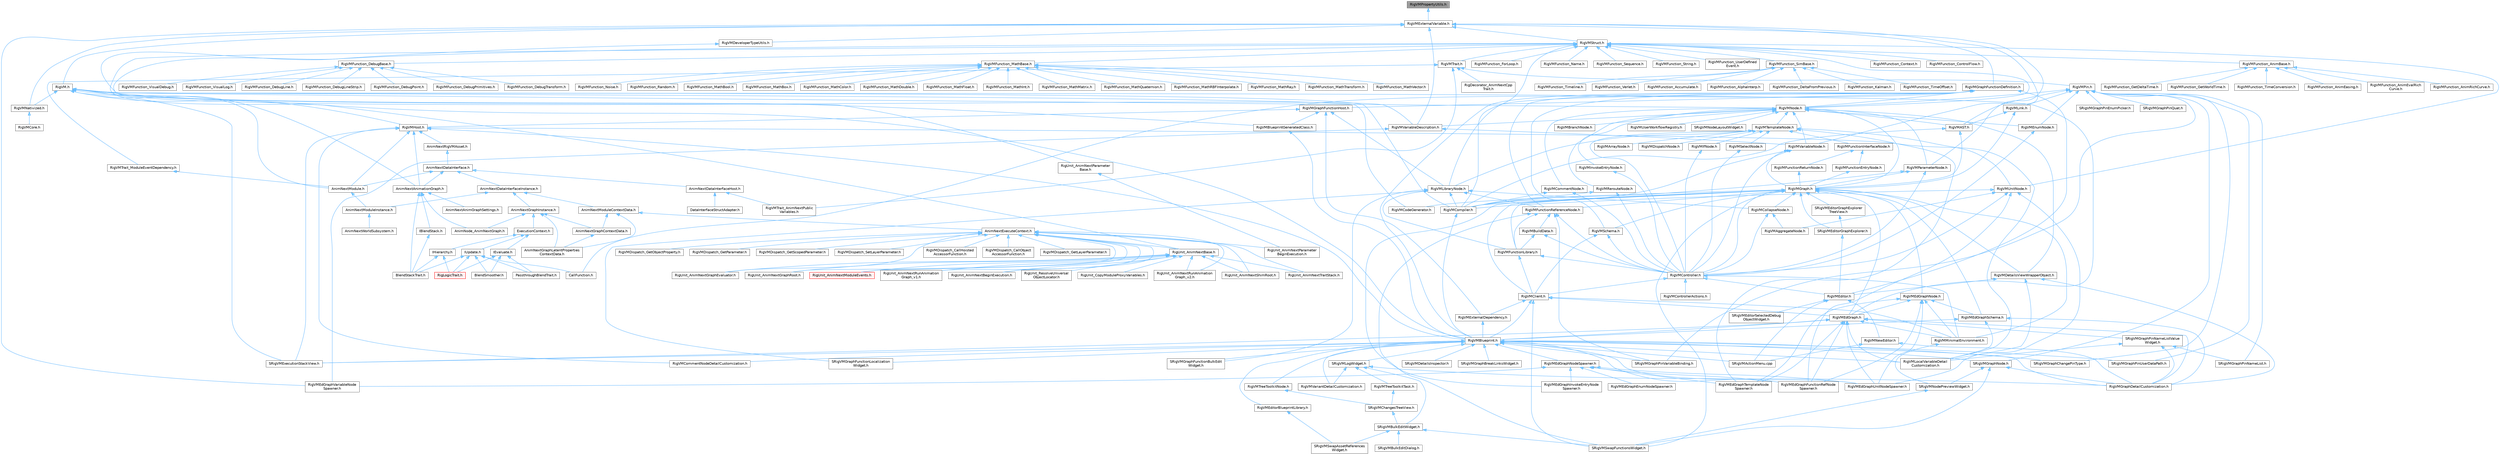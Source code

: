 digraph "RigVMPropertyUtils.h"
{
 // INTERACTIVE_SVG=YES
 // LATEX_PDF_SIZE
  bgcolor="transparent";
  edge [fontname=Helvetica,fontsize=10,labelfontname=Helvetica,labelfontsize=10];
  node [fontname=Helvetica,fontsize=10,shape=box,height=0.2,width=0.4];
  Node1 [id="Node000001",label="RigVMPropertyUtils.h",height=0.2,width=0.4,color="gray40", fillcolor="grey60", style="filled", fontcolor="black",tooltip=" "];
  Node1 -> Node2 [id="edge1_Node000001_Node000002",dir="back",color="steelblue1",style="solid",tooltip=" "];
  Node2 [id="Node000002",label="RigVMExternalVariable.h",height=0.2,width=0.4,color="grey40", fillcolor="white", style="filled",URL="$d4/d6f/RigVMExternalVariable_8h.html",tooltip=" "];
  Node2 -> Node3 [id="edge2_Node000002_Node000003",dir="back",color="steelblue1",style="solid",tooltip=" "];
  Node3 [id="Node000003",label="RigVM.h",height=0.2,width=0.4,color="grey40", fillcolor="white", style="filled",URL="$d0/d5e/RigVM_8h.html",tooltip=" "];
  Node3 -> Node4 [id="edge3_Node000003_Node000004",dir="back",color="steelblue1",style="solid",tooltip=" "];
  Node4 [id="Node000004",label="AnimNextAnimationGraph.h",height=0.2,width=0.4,color="grey40", fillcolor="white", style="filled",URL="$d4/dc3/AnimNextAnimationGraph_8h.html",tooltip=" "];
  Node4 -> Node5 [id="edge4_Node000004_Node000005",dir="back",color="steelblue1",style="solid",tooltip=" "];
  Node5 [id="Node000005",label="AnimNextAnimGraphSettings.h",height=0.2,width=0.4,color="grey40", fillcolor="white", style="filled",URL="$d9/da8/AnimNextAnimGraphSettings_8h.html",tooltip=" "];
  Node4 -> Node6 [id="edge5_Node000004_Node000006",dir="back",color="steelblue1",style="solid",tooltip=" "];
  Node6 [id="Node000006",label="AnimNode_AnimNextGraph.h",height=0.2,width=0.4,color="grey40", fillcolor="white", style="filled",URL="$d5/d20/AnimNode__AnimNextGraph_8h.html",tooltip=" "];
  Node4 -> Node7 [id="edge6_Node000004_Node000007",dir="back",color="steelblue1",style="solid",tooltip=" "];
  Node7 [id="Node000007",label="BlendStackTrait.h",height=0.2,width=0.4,color="grey40", fillcolor="white", style="filled",URL="$dd/dc9/BlendStackTrait_8h.html",tooltip=" "];
  Node4 -> Node8 [id="edge7_Node000004_Node000008",dir="back",color="steelblue1",style="solid",tooltip=" "];
  Node8 [id="Node000008",label="IBlendStack.h",height=0.2,width=0.4,color="grey40", fillcolor="white", style="filled",URL="$df/d73/IBlendStack_8h.html",tooltip=" "];
  Node8 -> Node7 [id="edge8_Node000008_Node000007",dir="back",color="steelblue1",style="solid",tooltip=" "];
  Node3 -> Node9 [id="edge9_Node000003_Node000009",dir="back",color="steelblue1",style="solid",tooltip=" "];
  Node9 [id="Node000009",label="AnimNextModule.h",height=0.2,width=0.4,color="grey40", fillcolor="white", style="filled",URL="$d1/dac/AnimNextModule_8h.html",tooltip=" "];
  Node9 -> Node10 [id="edge10_Node000009_Node000010",dir="back",color="steelblue1",style="solid",tooltip=" "];
  Node10 [id="Node000010",label="AnimNextModuleInstance.h",height=0.2,width=0.4,color="grey40", fillcolor="white", style="filled",URL="$d7/dbe/AnimNextModuleInstance_8h.html",tooltip=" "];
  Node10 -> Node11 [id="edge11_Node000010_Node000011",dir="back",color="steelblue1",style="solid",tooltip=" "];
  Node11 [id="Node000011",label="AnimNextWorldSubsystem.h",height=0.2,width=0.4,color="grey40", fillcolor="white", style="filled",URL="$df/d2f/AnimNextWorldSubsystem_8h.html",tooltip=" "];
  Node3 -> Node12 [id="edge12_Node000003_Node000012",dir="back",color="steelblue1",style="solid",tooltip=" "];
  Node12 [id="Node000012",label="RigVMBlueprint.h",height=0.2,width=0.4,color="grey40", fillcolor="white", style="filled",URL="$df/d44/RigVMBlueprint_8h.html",tooltip=" "];
  Node12 -> Node13 [id="edge13_Node000012_Node000013",dir="back",color="steelblue1",style="solid",tooltip=" "];
  Node13 [id="Node000013",label="RigVMCommentNodeDetailCustomization.h",height=0.2,width=0.4,color="grey40", fillcolor="white", style="filled",URL="$de/ddb/RigVMCommentNodeDetailCustomization_8h.html",tooltip=" "];
  Node12 -> Node14 [id="edge14_Node000012_Node000014",dir="back",color="steelblue1",style="solid",tooltip=" "];
  Node14 [id="Node000014",label="RigVMEdGraphFunctionRefNode\lSpawner.h",height=0.2,width=0.4,color="grey40", fillcolor="white", style="filled",URL="$d3/d16/RigVMEdGraphFunctionRefNodeSpawner_8h.html",tooltip=" "];
  Node12 -> Node15 [id="edge15_Node000012_Node000015",dir="back",color="steelblue1",style="solid",tooltip=" "];
  Node15 [id="Node000015",label="RigVMEdGraphNodeSpawner.h",height=0.2,width=0.4,color="grey40", fillcolor="white", style="filled",URL="$d4/d8b/RigVMEdGraphNodeSpawner_8h.html",tooltip=" "];
  Node15 -> Node16 [id="edge16_Node000015_Node000016",dir="back",color="steelblue1",style="solid",tooltip=" "];
  Node16 [id="Node000016",label="RigVMEdGraphEnumNodeSpawner.h",height=0.2,width=0.4,color="grey40", fillcolor="white", style="filled",URL="$d3/dfd/RigVMEdGraphEnumNodeSpawner_8h.html",tooltip=" "];
  Node15 -> Node14 [id="edge17_Node000015_Node000014",dir="back",color="steelblue1",style="solid",tooltip=" "];
  Node15 -> Node17 [id="edge18_Node000015_Node000017",dir="back",color="steelblue1",style="solid",tooltip=" "];
  Node17 [id="Node000017",label="RigVMEdGraphInvokeEntryNode\lSpawner.h",height=0.2,width=0.4,color="grey40", fillcolor="white", style="filled",URL="$d9/de6/RigVMEdGraphInvokeEntryNodeSpawner_8h.html",tooltip=" "];
  Node15 -> Node18 [id="edge19_Node000015_Node000018",dir="back",color="steelblue1",style="solid",tooltip=" "];
  Node18 [id="Node000018",label="RigVMEdGraphTemplateNode\lSpawner.h",height=0.2,width=0.4,color="grey40", fillcolor="white", style="filled",URL="$d9/d6c/RigVMEdGraphTemplateNodeSpawner_8h.html",tooltip=" "];
  Node15 -> Node19 [id="edge20_Node000015_Node000019",dir="back",color="steelblue1",style="solid",tooltip=" "];
  Node19 [id="Node000019",label="RigVMEdGraphUnitNodeSpawner.h",height=0.2,width=0.4,color="grey40", fillcolor="white", style="filled",URL="$d3/d6b/RigVMEdGraphUnitNodeSpawner_8h.html",tooltip=" "];
  Node15 -> Node20 [id="edge21_Node000015_Node000020",dir="back",color="steelblue1",style="solid",tooltip=" "];
  Node20 [id="Node000020",label="RigVMEdGraphVariableNode\lSpawner.h",height=0.2,width=0.4,color="grey40", fillcolor="white", style="filled",URL="$d0/d83/RigVMEdGraphVariableNodeSpawner_8h.html",tooltip=" "];
  Node12 -> Node19 [id="edge22_Node000012_Node000019",dir="back",color="steelblue1",style="solid",tooltip=" "];
  Node12 -> Node21 [id="edge23_Node000012_Node000021",dir="back",color="steelblue1",style="solid",tooltip=" "];
  Node21 [id="Node000021",label="RigVMEditorBlueprintLibrary.h",height=0.2,width=0.4,color="grey40", fillcolor="white", style="filled",URL="$d9/d31/RigVMEditorBlueprintLibrary_8h.html",tooltip=" "];
  Node21 -> Node22 [id="edge24_Node000021_Node000022",dir="back",color="steelblue1",style="solid",tooltip=" "];
  Node22 [id="Node000022",label="SRigVMSwapAssetReferences\lWidget.h",height=0.2,width=0.4,color="grey40", fillcolor="white", style="filled",URL="$db/d3f/SRigVMSwapAssetReferencesWidget_8h.html",tooltip=" "];
  Node12 -> Node23 [id="edge25_Node000012_Node000023",dir="back",color="steelblue1",style="solid",tooltip=" "];
  Node23 [id="Node000023",label="RigVMGraphDetailCustomization.h",height=0.2,width=0.4,color="grey40", fillcolor="white", style="filled",URL="$da/d8c/RigVMGraphDetailCustomization_8h.html",tooltip=" "];
  Node12 -> Node24 [id="edge26_Node000012_Node000024",dir="back",color="steelblue1",style="solid",tooltip=" "];
  Node24 [id="Node000024",label="RigVMLocalVariableDetail\lCustomization.h",height=0.2,width=0.4,color="grey40", fillcolor="white", style="filled",URL="$de/de8/RigVMLocalVariableDetailCustomization_8h.html",tooltip=" "];
  Node12 -> Node25 [id="edge27_Node000012_Node000025",dir="back",color="steelblue1",style="solid",tooltip=" "];
  Node25 [id="Node000025",label="RigVMTreeToolkitNode.h",height=0.2,width=0.4,color="grey40", fillcolor="white", style="filled",URL="$dc/d84/RigVMTreeToolkitNode_8h.html",tooltip=" "];
  Node25 -> Node26 [id="edge28_Node000025_Node000026",dir="back",color="steelblue1",style="solid",tooltip=" "];
  Node26 [id="Node000026",label="SRigVMChangesTreeView.h",height=0.2,width=0.4,color="grey40", fillcolor="white", style="filled",URL="$dd/d83/SRigVMChangesTreeView_8h.html",tooltip=" "];
  Node26 -> Node27 [id="edge29_Node000026_Node000027",dir="back",color="steelblue1",style="solid",tooltip=" "];
  Node27 [id="Node000027",label="SRigVMBulkEditWidget.h",height=0.2,width=0.4,color="grey40", fillcolor="white", style="filled",URL="$d7/dab/SRigVMBulkEditWidget_8h.html",tooltip=" "];
  Node27 -> Node28 [id="edge30_Node000027_Node000028",dir="back",color="steelblue1",style="solid",tooltip=" "];
  Node28 [id="Node000028",label="SRigVMBulkEditDialog.h",height=0.2,width=0.4,color="grey40", fillcolor="white", style="filled",URL="$dd/d89/SRigVMBulkEditDialog_8h.html",tooltip=" "];
  Node27 -> Node22 [id="edge31_Node000027_Node000022",dir="back",color="steelblue1",style="solid",tooltip=" "];
  Node27 -> Node29 [id="edge32_Node000027_Node000029",dir="back",color="steelblue1",style="solid",tooltip=" "];
  Node29 [id="Node000029",label="SRigVMSwapFunctionsWidget.h",height=0.2,width=0.4,color="grey40", fillcolor="white", style="filled",URL="$d0/da2/SRigVMSwapFunctionsWidget_8h.html",tooltip=" "];
  Node12 -> Node30 [id="edge33_Node000012_Node000030",dir="back",color="steelblue1",style="solid",tooltip=" "];
  Node30 [id="Node000030",label="RigVMVariantDetailCustomization.h",height=0.2,width=0.4,color="grey40", fillcolor="white", style="filled",URL="$d2/db8/RigVMVariantDetailCustomization_8h.html",tooltip=" "];
  Node12 -> Node31 [id="edge34_Node000012_Node000031",dir="back",color="steelblue1",style="solid",tooltip=" "];
  Node31 [id="Node000031",label="SRigVMActionMenu.cpp",height=0.2,width=0.4,color="grey40", fillcolor="white", style="filled",URL="$dc/d4c/SRigVMActionMenu_8cpp.html",tooltip=" "];
  Node12 -> Node32 [id="edge35_Node000012_Node000032",dir="back",color="steelblue1",style="solid",tooltip=" "];
  Node32 [id="Node000032",label="SRigVMDetailsInspector.h",height=0.2,width=0.4,color="grey40", fillcolor="white", style="filled",URL="$df/dfb/SRigVMDetailsInspector_8h.html",tooltip=" "];
  Node12 -> Node33 [id="edge36_Node000012_Node000033",dir="back",color="steelblue1",style="solid",tooltip=" "];
  Node33 [id="Node000033",label="SRigVMExecutionStackView.h",height=0.2,width=0.4,color="grey40", fillcolor="white", style="filled",URL="$d9/d2b/SRigVMExecutionStackView_8h.html",tooltip=" "];
  Node12 -> Node34 [id="edge37_Node000012_Node000034",dir="back",color="steelblue1",style="solid",tooltip=" "];
  Node34 [id="Node000034",label="SRigVMGraphBreakLinksWidget.h",height=0.2,width=0.4,color="grey40", fillcolor="white", style="filled",URL="$d8/d4a/SRigVMGraphBreakLinksWidget_8h.html",tooltip=" "];
  Node12 -> Node35 [id="edge38_Node000012_Node000035",dir="back",color="steelblue1",style="solid",tooltip=" "];
  Node35 [id="Node000035",label="SRigVMGraphChangePinType.h",height=0.2,width=0.4,color="grey40", fillcolor="white", style="filled",URL="$d4/da7/SRigVMGraphChangePinType_8h.html",tooltip=" "];
  Node12 -> Node36 [id="edge39_Node000012_Node000036",dir="back",color="steelblue1",style="solid",tooltip=" "];
  Node36 [id="Node000036",label="SRigVMGraphFunctionBulkEdit\lWidget.h",height=0.2,width=0.4,color="grey40", fillcolor="white", style="filled",URL="$db/dbf/SRigVMGraphFunctionBulkEditWidget_8h.html",tooltip=" "];
  Node12 -> Node37 [id="edge40_Node000012_Node000037",dir="back",color="steelblue1",style="solid",tooltip=" "];
  Node37 [id="Node000037",label="SRigVMGraphFunctionLocalization\lWidget.h",height=0.2,width=0.4,color="grey40", fillcolor="white", style="filled",URL="$dd/d59/SRigVMGraphFunctionLocalizationWidget_8h.html",tooltip=" "];
  Node12 -> Node38 [id="edge41_Node000012_Node000038",dir="back",color="steelblue1",style="solid",tooltip=" "];
  Node38 [id="Node000038",label="SRigVMGraphNode.h",height=0.2,width=0.4,color="grey40", fillcolor="white", style="filled",URL="$d0/d1e/SRigVMGraphNode_8h.html",tooltip=" "];
  Node38 -> Node23 [id="edge42_Node000038_Node000023",dir="back",color="steelblue1",style="solid",tooltip=" "];
  Node38 -> Node39 [id="edge43_Node000038_Node000039",dir="back",color="steelblue1",style="solid",tooltip=" "];
  Node39 [id="Node000039",label="SRigVMNodePreviewWidget.h",height=0.2,width=0.4,color="grey40", fillcolor="white", style="filled",URL="$d5/d72/SRigVMNodePreviewWidget_8h.html",tooltip=" "];
  Node39 -> Node29 [id="edge44_Node000039_Node000029",dir="back",color="steelblue1",style="solid",tooltip=" "];
  Node38 -> Node29 [id="edge45_Node000038_Node000029",dir="back",color="steelblue1",style="solid",tooltip=" "];
  Node12 -> Node40 [id="edge46_Node000012_Node000040",dir="back",color="steelblue1",style="solid",tooltip=" "];
  Node40 [id="Node000040",label="SRigVMGraphPinUserDataPath.h",height=0.2,width=0.4,color="grey40", fillcolor="white", style="filled",URL="$d5/d31/SRigVMGraphPinUserDataPath_8h.html",tooltip=" "];
  Node12 -> Node41 [id="edge47_Node000012_Node000041",dir="back",color="steelblue1",style="solid",tooltip=" "];
  Node41 [id="Node000041",label="SRigVMGraphPinVariableBinding.h",height=0.2,width=0.4,color="grey40", fillcolor="white", style="filled",URL="$db/dca/SRigVMGraphPinVariableBinding_8h.html",tooltip=" "];
  Node12 -> Node42 [id="edge48_Node000012_Node000042",dir="back",color="steelblue1",style="solid",tooltip=" "];
  Node42 [id="Node000042",label="SRigVMLogWidget.h",height=0.2,width=0.4,color="grey40", fillcolor="white", style="filled",URL="$d9/dab/SRigVMLogWidget_8h.html",tooltip=" "];
  Node42 -> Node23 [id="edge49_Node000042_Node000023",dir="back",color="steelblue1",style="solid",tooltip=" "];
  Node42 -> Node43 [id="edge50_Node000042_Node000043",dir="back",color="steelblue1",style="solid",tooltip=" "];
  Node43 [id="Node000043",label="RigVMTreeToolkitTask.h",height=0.2,width=0.4,color="grey40", fillcolor="white", style="filled",URL="$d1/dd5/RigVMTreeToolkitTask_8h.html",tooltip=" "];
  Node43 -> Node26 [id="edge51_Node000043_Node000026",dir="back",color="steelblue1",style="solid",tooltip=" "];
  Node42 -> Node30 [id="edge52_Node000042_Node000030",dir="back",color="steelblue1",style="solid",tooltip=" "];
  Node42 -> Node27 [id="edge53_Node000042_Node000027",dir="back",color="steelblue1",style="solid",tooltip=" "];
  Node3 -> Node44 [id="edge54_Node000003_Node000044",dir="back",color="steelblue1",style="solid",tooltip=" "];
  Node44 [id="Node000044",label="RigVMBlueprintGeneratedClass.h",height=0.2,width=0.4,color="grey40", fillcolor="white", style="filled",URL="$d4/dec/RigVMBlueprintGeneratedClass_8h.html",tooltip=" "];
  Node44 -> Node12 [id="edge55_Node000044_Node000012",dir="back",color="steelblue1",style="solid",tooltip=" "];
  Node3 -> Node45 [id="edge56_Node000003_Node000045",dir="back",color="steelblue1",style="solid",tooltip=" "];
  Node45 [id="Node000045",label="RigVMCodeGenerator.h",height=0.2,width=0.4,color="grey40", fillcolor="white", style="filled",URL="$d4/d2b/RigVMCodeGenerator_8h.html",tooltip=" "];
  Node3 -> Node46 [id="edge57_Node000003_Node000046",dir="back",color="steelblue1",style="solid",tooltip=" "];
  Node46 [id="Node000046",label="RigVMCompiler.h",height=0.2,width=0.4,color="grey40", fillcolor="white", style="filled",URL="$d7/d63/RigVMCompiler_8h.html",tooltip=" "];
  Node46 -> Node12 [id="edge58_Node000046_Node000012",dir="back",color="steelblue1",style="solid",tooltip=" "];
  Node3 -> Node47 [id="edge59_Node000003_Node000047",dir="back",color="steelblue1",style="solid",tooltip=" "];
  Node47 [id="Node000047",label="RigVMEdGraph.h",height=0.2,width=0.4,color="grey40", fillcolor="white", style="filled",URL="$d9/d8c/RigVMEdGraph_8h.html",tooltip=" "];
  Node47 -> Node12 [id="edge60_Node000047_Node000012",dir="back",color="steelblue1",style="solid",tooltip=" "];
  Node47 -> Node14 [id="edge61_Node000047_Node000014",dir="back",color="steelblue1",style="solid",tooltip=" "];
  Node47 -> Node18 [id="edge62_Node000047_Node000018",dir="back",color="steelblue1",style="solid",tooltip=" "];
  Node47 -> Node19 [id="edge63_Node000047_Node000019",dir="back",color="steelblue1",style="solid",tooltip=" "];
  Node47 -> Node23 [id="edge64_Node000047_Node000023",dir="back",color="steelblue1",style="solid",tooltip=" "];
  Node47 -> Node24 [id="edge65_Node000047_Node000024",dir="back",color="steelblue1",style="solid",tooltip=" "];
  Node47 -> Node48 [id="edge66_Node000047_Node000048",dir="back",color="steelblue1",style="solid",tooltip=" "];
  Node48 [id="Node000048",label="RigVMMinimalEnvironment.h",height=0.2,width=0.4,color="grey40", fillcolor="white", style="filled",URL="$d4/d4a/RigVMMinimalEnvironment_8h.html",tooltip=" "];
  Node48 -> Node39 [id="edge67_Node000048_Node000039",dir="back",color="steelblue1",style="solid",tooltip=" "];
  Node47 -> Node33 [id="edge68_Node000047_Node000033",dir="back",color="steelblue1",style="solid",tooltip=" "];
  Node47 -> Node49 [id="edge69_Node000047_Node000049",dir="back",color="steelblue1",style="solid",tooltip=" "];
  Node49 [id="Node000049",label="SRigVMGraphPinNameListValue\lWidget.h",height=0.2,width=0.4,color="grey40", fillcolor="white", style="filled",URL="$dc/dac/SRigVMGraphPinNameListValueWidget_8h.html",tooltip=" "];
  Node49 -> Node23 [id="edge70_Node000049_Node000023",dir="back",color="steelblue1",style="solid",tooltip=" "];
  Node49 -> Node24 [id="edge71_Node000049_Node000024",dir="back",color="steelblue1",style="solid",tooltip=" "];
  Node49 -> Node50 [id="edge72_Node000049_Node000050",dir="back",color="steelblue1",style="solid",tooltip=" "];
  Node50 [id="Node000050",label="SRigVMGraphPinNameList.h",height=0.2,width=0.4,color="grey40", fillcolor="white", style="filled",URL="$d7/dfc/SRigVMGraphPinNameList_8h.html",tooltip=" "];
  Node3 -> Node51 [id="edge73_Node000003_Node000051",dir="back",color="steelblue1",style="solid",tooltip=" "];
  Node51 [id="Node000051",label="RigVMHost.h",height=0.2,width=0.4,color="grey40", fillcolor="white", style="filled",URL="$d5/d04/RigVMHost_8h.html",tooltip=" "];
  Node51 -> Node4 [id="edge74_Node000051_Node000004",dir="back",color="steelblue1",style="solid",tooltip=" "];
  Node51 -> Node9 [id="edge75_Node000051_Node000009",dir="back",color="steelblue1",style="solid",tooltip=" "];
  Node51 -> Node52 [id="edge76_Node000051_Node000052",dir="back",color="steelblue1",style="solid",tooltip=" "];
  Node52 [id="Node000052",label="AnimNextRigVMAsset.h",height=0.2,width=0.4,color="grey40", fillcolor="white", style="filled",URL="$d8/d0c/AnimNextRigVMAsset_8h.html",tooltip=" "];
  Node52 -> Node53 [id="edge77_Node000052_Node000053",dir="back",color="steelblue1",style="solid",tooltip=" "];
  Node53 [id="Node000053",label="AnimNextDataInterface.h",height=0.2,width=0.4,color="grey40", fillcolor="white", style="filled",URL="$d6/d96/AnimNextDataInterface_8h.html",tooltip=" "];
  Node53 -> Node4 [id="edge78_Node000053_Node000004",dir="back",color="steelblue1",style="solid",tooltip=" "];
  Node53 -> Node54 [id="edge79_Node000053_Node000054",dir="back",color="steelblue1",style="solid",tooltip=" "];
  Node54 [id="Node000054",label="AnimNextDataInterfaceHost.h",height=0.2,width=0.4,color="grey40", fillcolor="white", style="filled",URL="$d8/d6b/AnimNextDataInterfaceHost_8h.html",tooltip=" "];
  Node54 -> Node55 [id="edge80_Node000054_Node000055",dir="back",color="steelblue1",style="solid",tooltip=" "];
  Node55 [id="Node000055",label="DataInterfaceStructAdapter.h",height=0.2,width=0.4,color="grey40", fillcolor="white", style="filled",URL="$d9/ded/DataInterfaceStructAdapter_8h.html",tooltip=" "];
  Node54 -> Node56 [id="edge81_Node000054_Node000056",dir="back",color="steelblue1",style="solid",tooltip=" "];
  Node56 [id="Node000056",label="RigVMTrait_AnimNextPublic\lVariables.h",height=0.2,width=0.4,color="grey40", fillcolor="white", style="filled",URL="$d8/d5a/RigVMTrait__AnimNextPublicVariables_8h.html",tooltip=" "];
  Node53 -> Node57 [id="edge82_Node000053_Node000057",dir="back",color="steelblue1",style="solid",tooltip=" "];
  Node57 [id="Node000057",label="AnimNextDataInterfaceInstance.h",height=0.2,width=0.4,color="grey40", fillcolor="white", style="filled",URL="$d4/dc0/AnimNextDataInterfaceInstance_8h.html",tooltip=" "];
  Node57 -> Node58 [id="edge83_Node000057_Node000058",dir="back",color="steelblue1",style="solid",tooltip=" "];
  Node58 [id="Node000058",label="AnimNextGraphInstance.h",height=0.2,width=0.4,color="grey40", fillcolor="white", style="filled",URL="$df/d5e/AnimNextGraphInstance_8h.html",tooltip=" "];
  Node58 -> Node59 [id="edge84_Node000058_Node000059",dir="back",color="steelblue1",style="solid",tooltip=" "];
  Node59 [id="Node000059",label="AnimNextGraphContextData.h",height=0.2,width=0.4,color="grey40", fillcolor="white", style="filled",URL="$d6/d0a/AnimNextGraphContextData_8h.html",tooltip=" "];
  Node59 -> Node60 [id="edge85_Node000059_Node000060",dir="back",color="steelblue1",style="solid",tooltip=" "];
  Node60 [id="Node000060",label="AnimNextGraphLatentProperties\lContextData.h",height=0.2,width=0.4,color="grey40", fillcolor="white", style="filled",URL="$da/d49/AnimNextGraphLatentPropertiesContextData_8h.html",tooltip=" "];
  Node58 -> Node60 [id="edge86_Node000058_Node000060",dir="back",color="steelblue1",style="solid",tooltip=" "];
  Node58 -> Node6 [id="edge87_Node000058_Node000006",dir="back",color="steelblue1",style="solid",tooltip=" "];
  Node58 -> Node61 [id="edge88_Node000058_Node000061",dir="back",color="steelblue1",style="solid",tooltip=" "];
  Node61 [id="Node000061",label="ExecutionContext.h",height=0.2,width=0.4,color="grey40", fillcolor="white", style="filled",URL="$d2/da1/ExecutionContext_8h.html",tooltip=" "];
  Node61 -> Node62 [id="edge89_Node000061_Node000062",dir="back",color="steelblue1",style="solid",tooltip=" "];
  Node62 [id="Node000062",label="IEvaluate.h",height=0.2,width=0.4,color="grey40", fillcolor="white", style="filled",URL="$d8/d35/IEvaluate_8h.html",tooltip=" "];
  Node62 -> Node63 [id="edge90_Node000062_Node000063",dir="back",color="steelblue1",style="solid",tooltip=" "];
  Node63 [id="Node000063",label="BlendSmoother.h",height=0.2,width=0.4,color="grey40", fillcolor="white", style="filled",URL="$d8/d3e/BlendSmoother_8h.html",tooltip=" "];
  Node62 -> Node64 [id="edge91_Node000062_Node000064",dir="back",color="steelblue1",style="solid",tooltip=" "];
  Node64 [id="Node000064",label="PassthroughBlendTrait.h",height=0.2,width=0.4,color="grey40", fillcolor="white", style="filled",URL="$d7/d0b/PassthroughBlendTrait_8h.html",tooltip=" "];
  Node62 -> Node65 [id="edge92_Node000062_Node000065",dir="back",color="steelblue1",style="solid",tooltip=" "];
  Node65 [id="Node000065",label="RigLogicTrait.h",height=0.2,width=0.4,color="red", fillcolor="#FFF0F0", style="filled",URL="$d7/dfd/RigLogicTrait_8h.html",tooltip=" "];
  Node61 -> Node67 [id="edge93_Node000061_Node000067",dir="back",color="steelblue1",style="solid",tooltip=" "];
  Node67 [id="Node000067",label="IHierarchy.h",height=0.2,width=0.4,color="grey40", fillcolor="white", style="filled",URL="$d6/d76/IHierarchy_8h.html",tooltip=" "];
  Node67 -> Node7 [id="edge94_Node000067_Node000007",dir="back",color="steelblue1",style="solid",tooltip=" "];
  Node67 -> Node65 [id="edge95_Node000067_Node000065",dir="back",color="steelblue1",style="solid",tooltip=" "];
  Node61 -> Node68 [id="edge96_Node000061_Node000068",dir="back",color="steelblue1",style="solid",tooltip=" "];
  Node68 [id="Node000068",label="IUpdate.h",height=0.2,width=0.4,color="grey40", fillcolor="white", style="filled",URL="$d9/d18/IUpdate_8h.html",tooltip=" "];
  Node68 -> Node63 [id="edge97_Node000068_Node000063",dir="back",color="steelblue1",style="solid",tooltip=" "];
  Node68 -> Node7 [id="edge98_Node000068_Node000007",dir="back",color="steelblue1",style="solid",tooltip=" "];
  Node68 -> Node69 [id="edge99_Node000068_Node000069",dir="back",color="steelblue1",style="solid",tooltip=" "];
  Node69 [id="Node000069",label="CallFunction.h",height=0.2,width=0.4,color="grey40", fillcolor="white", style="filled",URL="$d0/dcd/CallFunction_8h.html",tooltip=" "];
  Node68 -> Node64 [id="edge100_Node000068_Node000064",dir="back",color="steelblue1",style="solid",tooltip=" "];
  Node68 -> Node65 [id="edge101_Node000068_Node000065",dir="back",color="steelblue1",style="solid",tooltip=" "];
  Node57 -> Node70 [id="edge102_Node000057_Node000070",dir="back",color="steelblue1",style="solid",tooltip=" "];
  Node70 [id="Node000070",label="AnimNextModuleContextData.h",height=0.2,width=0.4,color="grey40", fillcolor="white", style="filled",URL="$d8/d3c/AnimNextModuleContextData_8h.html",tooltip=" "];
  Node70 -> Node71 [id="edge103_Node000070_Node000071",dir="back",color="steelblue1",style="solid",tooltip=" "];
  Node71 [id="Node000071",label="AnimNextExecuteContext.h",height=0.2,width=0.4,color="grey40", fillcolor="white", style="filled",URL="$de/da5/AnimNextExecuteContext_8h.html",tooltip=" "];
  Node71 -> Node72 [id="edge104_Node000071_Node000072",dir="back",color="steelblue1",style="solid",tooltip=" "];
  Node72 [id="Node000072",label="RigUnit_AnimNextBase.h",height=0.2,width=0.4,color="grey40", fillcolor="white", style="filled",URL="$df/d32/RigUnit__AnimNextBase_8h.html",tooltip=" "];
  Node72 -> Node73 [id="edge105_Node000072_Node000073",dir="back",color="steelblue1",style="solid",tooltip=" "];
  Node73 [id="Node000073",label="RigUnit_AnimNextBeginExecution.h",height=0.2,width=0.4,color="grey40", fillcolor="white", style="filled",URL="$df/d5a/RigUnit__AnimNextBeginExecution_8h.html",tooltip=" "];
  Node72 -> Node74 [id="edge106_Node000072_Node000074",dir="back",color="steelblue1",style="solid",tooltip=" "];
  Node74 [id="Node000074",label="RigUnit_AnimNextGraphEvaluator.h",height=0.2,width=0.4,color="grey40", fillcolor="white", style="filled",URL="$db/dea/RigUnit__AnimNextGraphEvaluator_8h.html",tooltip=" "];
  Node72 -> Node75 [id="edge107_Node000072_Node000075",dir="back",color="steelblue1",style="solid",tooltip=" "];
  Node75 [id="Node000075",label="RigUnit_AnimNextGraphRoot.h",height=0.2,width=0.4,color="grey40", fillcolor="white", style="filled",URL="$db/db2/RigUnit__AnimNextGraphRoot_8h.html",tooltip=" "];
  Node72 -> Node76 [id="edge108_Node000072_Node000076",dir="back",color="steelblue1",style="solid",tooltip=" "];
  Node76 [id="Node000076",label="RigUnit_AnimNextModuleEvents.h",height=0.2,width=0.4,color="red", fillcolor="#FFF0F0", style="filled",URL="$db/d6a/RigUnit__AnimNextModuleEvents_8h.html",tooltip=" "];
  Node72 -> Node78 [id="edge109_Node000072_Node000078",dir="back",color="steelblue1",style="solid",tooltip=" "];
  Node78 [id="Node000078",label="RigUnit_AnimNextRunAnimation\lGraph_v1.h",height=0.2,width=0.4,color="grey40", fillcolor="white", style="filled",URL="$d1/df7/RigUnit__AnimNextRunAnimationGraph__v1_8h.html",tooltip=" "];
  Node72 -> Node79 [id="edge110_Node000072_Node000079",dir="back",color="steelblue1",style="solid",tooltip=" "];
  Node79 [id="Node000079",label="RigUnit_AnimNextRunAnimation\lGraph_v2.h",height=0.2,width=0.4,color="grey40", fillcolor="white", style="filled",URL="$d6/d84/RigUnit__AnimNextRunAnimationGraph__v2_8h.html",tooltip=" "];
  Node72 -> Node80 [id="edge111_Node000072_Node000080",dir="back",color="steelblue1",style="solid",tooltip=" "];
  Node80 [id="Node000080",label="RigUnit_AnimNextShimRoot.h",height=0.2,width=0.4,color="grey40", fillcolor="white", style="filled",URL="$de/d67/RigUnit__AnimNextShimRoot_8h.html",tooltip=" "];
  Node72 -> Node81 [id="edge112_Node000072_Node000081",dir="back",color="steelblue1",style="solid",tooltip=" "];
  Node81 [id="Node000081",label="RigUnit_AnimNextTraitStack.h",height=0.2,width=0.4,color="grey40", fillcolor="white", style="filled",URL="$d0/d14/RigUnit__AnimNextTraitStack_8h.html",tooltip=" "];
  Node72 -> Node82 [id="edge113_Node000072_Node000082",dir="back",color="steelblue1",style="solid",tooltip=" "];
  Node82 [id="Node000082",label="RigUnit_CopyModuleProxyVariables.h",height=0.2,width=0.4,color="grey40", fillcolor="white", style="filled",URL="$d8/d2f/RigUnit__CopyModuleProxyVariables_8h.html",tooltip=" "];
  Node72 -> Node83 [id="edge114_Node000072_Node000083",dir="back",color="steelblue1",style="solid",tooltip=" "];
  Node83 [id="Node000083",label="RigUnit_ResolveUniversal\lObjectLocator.h",height=0.2,width=0.4,color="grey40", fillcolor="white", style="filled",URL="$d2/d10/RigUnit__ResolveUniversalObjectLocator_8h.html",tooltip=" "];
  Node71 -> Node73 [id="edge115_Node000071_Node000073",dir="back",color="steelblue1",style="solid",tooltip=" "];
  Node71 -> Node74 [id="edge116_Node000071_Node000074",dir="back",color="steelblue1",style="solid",tooltip=" "];
  Node71 -> Node75 [id="edge117_Node000071_Node000075",dir="back",color="steelblue1",style="solid",tooltip=" "];
  Node71 -> Node76 [id="edge118_Node000071_Node000076",dir="back",color="steelblue1",style="solid",tooltip=" "];
  Node71 -> Node84 [id="edge119_Node000071_Node000084",dir="back",color="steelblue1",style="solid",tooltip=" "];
  Node84 [id="Node000084",label="RigUnit_AnimNextParameter\lBeginExecution.h",height=0.2,width=0.4,color="grey40", fillcolor="white", style="filled",URL="$df/d50/RigUnit__AnimNextParameterBeginExecution_8h.html",tooltip=" "];
  Node71 -> Node78 [id="edge120_Node000071_Node000078",dir="back",color="steelblue1",style="solid",tooltip=" "];
  Node71 -> Node79 [id="edge121_Node000071_Node000079",dir="back",color="steelblue1",style="solid",tooltip=" "];
  Node71 -> Node80 [id="edge122_Node000071_Node000080",dir="back",color="steelblue1",style="solid",tooltip=" "];
  Node71 -> Node81 [id="edge123_Node000071_Node000081",dir="back",color="steelblue1",style="solid",tooltip=" "];
  Node71 -> Node85 [id="edge124_Node000071_Node000085",dir="back",color="steelblue1",style="solid",tooltip=" "];
  Node85 [id="Node000085",label="RigVMDispatch_CallHoisted\lAccessorFunction.h",height=0.2,width=0.4,color="grey40", fillcolor="white", style="filled",URL="$d1/d9e/RigVMDispatch__CallHoistedAccessorFunction_8h.html",tooltip=" "];
  Node71 -> Node86 [id="edge125_Node000071_Node000086",dir="back",color="steelblue1",style="solid",tooltip=" "];
  Node86 [id="Node000086",label="RigVMDispatch_CallObject\lAccessorFunction.h",height=0.2,width=0.4,color="grey40", fillcolor="white", style="filled",URL="$de/da6/RigVMDispatch__CallObjectAccessorFunction_8h.html",tooltip=" "];
  Node71 -> Node87 [id="edge126_Node000071_Node000087",dir="back",color="steelblue1",style="solid",tooltip=" "];
  Node87 [id="Node000087",label="RigVMDispatch_GetLayerParameter.h",height=0.2,width=0.4,color="grey40", fillcolor="white", style="filled",URL="$d1/dad/RigVMDispatch__GetLayerParameter_8h.html",tooltip=" "];
  Node71 -> Node88 [id="edge127_Node000071_Node000088",dir="back",color="steelblue1",style="solid",tooltip=" "];
  Node88 [id="Node000088",label="RigVMDispatch_GetObjectProperty.h",height=0.2,width=0.4,color="grey40", fillcolor="white", style="filled",URL="$d3/d6d/RigVMDispatch__GetObjectProperty_8h.html",tooltip=" "];
  Node71 -> Node89 [id="edge128_Node000071_Node000089",dir="back",color="steelblue1",style="solid",tooltip=" "];
  Node89 [id="Node000089",label="RigVMDispatch_GetParameter.h",height=0.2,width=0.4,color="grey40", fillcolor="white", style="filled",URL="$dd/d34/RigVMDispatch__GetParameter_8h.html",tooltip=" "];
  Node71 -> Node90 [id="edge129_Node000071_Node000090",dir="back",color="steelblue1",style="solid",tooltip=" "];
  Node90 [id="Node000090",label="RigVMDispatch_GetScopedParameter.h",height=0.2,width=0.4,color="grey40", fillcolor="white", style="filled",URL="$d0/dc7/RigVMDispatch__GetScopedParameter_8h.html",tooltip=" "];
  Node71 -> Node91 [id="edge130_Node000071_Node000091",dir="back",color="steelblue1",style="solid",tooltip=" "];
  Node91 [id="Node000091",label="RigVMDispatch_SetLayerParameter.h",height=0.2,width=0.4,color="grey40", fillcolor="white", style="filled",URL="$d8/de9/RigVMDispatch__SetLayerParameter_8h.html",tooltip=" "];
  Node70 -> Node59 [id="edge131_Node000070_Node000059",dir="back",color="steelblue1",style="solid",tooltip=" "];
  Node70 -> Node60 [id="edge132_Node000070_Node000060",dir="back",color="steelblue1",style="solid",tooltip=" "];
  Node57 -> Node10 [id="edge133_Node000057_Node000010",dir="back",color="steelblue1",style="solid",tooltip=" "];
  Node53 -> Node9 [id="edge134_Node000053_Node000009",dir="back",color="steelblue1",style="solid",tooltip=" "];
  Node51 -> Node12 [id="edge135_Node000051_Node000012",dir="back",color="steelblue1",style="solid",tooltip=" "];
  Node51 -> Node13 [id="edge136_Node000051_Node000013",dir="back",color="steelblue1",style="solid",tooltip=" "];
  Node51 -> Node24 [id="edge137_Node000051_Node000024",dir="back",color="steelblue1",style="solid",tooltip=" "];
  Node51 -> Node33 [id="edge138_Node000051_Node000033",dir="back",color="steelblue1",style="solid",tooltip=" "];
  Node3 -> Node92 [id="edge139_Node000003_Node000092",dir="back",color="steelblue1",style="solid",tooltip=" "];
  Node92 [id="Node000092",label="RigVMNativized.h",height=0.2,width=0.4,color="grey40", fillcolor="white", style="filled",URL="$df/d99/RigVMNativized_8h.html",tooltip=" "];
  Node92 -> Node93 [id="edge140_Node000092_Node000093",dir="back",color="steelblue1",style="solid",tooltip=" "];
  Node93 [id="Node000093",label="RigVMCore.h",height=0.2,width=0.4,color="grey40", fillcolor="white", style="filled",URL="$d3/dbd/RigVMCore_8h.html",tooltip=" "];
  Node3 -> Node94 [id="edge141_Node000003_Node000094",dir="back",color="steelblue1",style="solid",tooltip=" "];
  Node94 [id="Node000094",label="RigVMNode.h",height=0.2,width=0.4,color="grey40", fillcolor="white", style="filled",URL="$df/d31/RigVMNode_8h.html",tooltip=" "];
  Node94 -> Node95 [id="edge142_Node000094_Node000095",dir="back",color="steelblue1",style="solid",tooltip=" "];
  Node95 [id="Node000095",label="RigVMAST.h",height=0.2,width=0.4,color="grey40", fillcolor="white", style="filled",URL="$d9/d6d/RigVMAST_8h.html",tooltip=" "];
  Node95 -> Node46 [id="edge143_Node000095_Node000046",dir="back",color="steelblue1",style="solid",tooltip=" "];
  Node95 -> Node96 [id="edge144_Node000095_Node000096",dir="back",color="steelblue1",style="solid",tooltip=" "];
  Node96 [id="Node000096",label="RigVMGraph.h",height=0.2,width=0.4,color="grey40", fillcolor="white", style="filled",URL="$d7/dfd/RigVMGraph_8h.html",tooltip=" "];
  Node96 -> Node97 [id="edge145_Node000096_Node000097",dir="back",color="steelblue1",style="solid",tooltip=" "];
  Node97 [id="Node000097",label="RigVMClient.h",height=0.2,width=0.4,color="grey40", fillcolor="white", style="filled",URL="$db/d93/RigVMClient_8h.html",tooltip=" "];
  Node97 -> Node12 [id="edge146_Node000097_Node000012",dir="back",color="steelblue1",style="solid",tooltip=" "];
  Node97 -> Node47 [id="edge147_Node000097_Node000047",dir="back",color="steelblue1",style="solid",tooltip=" "];
  Node97 -> Node98 [id="edge148_Node000097_Node000098",dir="back",color="steelblue1",style="solid",tooltip=" "];
  Node98 [id="Node000098",label="RigVMExternalDependency.h",height=0.2,width=0.4,color="grey40", fillcolor="white", style="filled",URL="$d2/d83/RigVMExternalDependency_8h.html",tooltip=" "];
  Node98 -> Node12 [id="edge149_Node000098_Node000012",dir="back",color="steelblue1",style="solid",tooltip=" "];
  Node97 -> Node48 [id="edge150_Node000097_Node000048",dir="back",color="steelblue1",style="solid",tooltip=" "];
  Node97 -> Node29 [id="edge151_Node000097_Node000029",dir="back",color="steelblue1",style="solid",tooltip=" "];
  Node96 -> Node45 [id="edge152_Node000096_Node000045",dir="back",color="steelblue1",style="solid",tooltip=" "];
  Node96 -> Node99 [id="edge153_Node000096_Node000099",dir="back",color="steelblue1",style="solid",tooltip=" "];
  Node99 [id="Node000099",label="RigVMCollapseNode.h",height=0.2,width=0.4,color="grey40", fillcolor="white", style="filled",URL="$d1/d95/RigVMCollapseNode_8h.html",tooltip=" "];
  Node99 -> Node100 [id="edge154_Node000099_Node000100",dir="back",color="steelblue1",style="solid",tooltip=" "];
  Node100 [id="Node000100",label="RigVMAggregateNode.h",height=0.2,width=0.4,color="grey40", fillcolor="white", style="filled",URL="$d7/d89/RigVMAggregateNode_8h.html",tooltip=" "];
  Node99 -> Node101 [id="edge155_Node000099_Node000101",dir="back",color="steelblue1",style="solid",tooltip=" "];
  Node101 [id="Node000101",label="RigVMController.h",height=0.2,width=0.4,color="grey40", fillcolor="white", style="filled",URL="$da/d1e/RigVMController_8h.html",tooltip=" "];
  Node101 -> Node97 [id="edge156_Node000101_Node000097",dir="back",color="steelblue1",style="solid",tooltip=" "];
  Node101 -> Node102 [id="edge157_Node000101_Node000102",dir="back",color="steelblue1",style="solid",tooltip=" "];
  Node102 [id="Node000102",label="RigVMControllerActions.h",height=0.2,width=0.4,color="grey40", fillcolor="white", style="filled",URL="$d3/dc4/RigVMControllerActions_8h.html",tooltip=" "];
  Node101 -> Node103 [id="edge158_Node000101_Node000103",dir="back",color="steelblue1",style="solid",tooltip=" "];
  Node103 [id="Node000103",label="RigVMEditor.h",height=0.2,width=0.4,color="grey40", fillcolor="white", style="filled",URL="$d3/d13/RigVMEditor_8h.html",tooltip=" "];
  Node103 -> Node104 [id="edge159_Node000103_Node000104",dir="back",color="steelblue1",style="solid",tooltip=" "];
  Node104 [id="Node000104",label="RigVMNewEditor.h",height=0.2,width=0.4,color="grey40", fillcolor="white", style="filled",URL="$df/dd1/RigVMNewEditor_8h.html",tooltip=" "];
  Node104 -> Node23 [id="edge160_Node000104_Node000023",dir="back",color="steelblue1",style="solid",tooltip=" "];
  Node104 -> Node31 [id="edge161_Node000104_Node000031",dir="back",color="steelblue1",style="solid",tooltip=" "];
  Node103 -> Node31 [id="edge162_Node000103_Node000031",dir="back",color="steelblue1",style="solid",tooltip=" "];
  Node103 -> Node105 [id="edge163_Node000103_Node000105",dir="back",color="steelblue1",style="solid",tooltip=" "];
  Node105 [id="Node000105",label="SRigVMEditorSelectedDebug\lObjectWidget.h",height=0.2,width=0.4,color="grey40", fillcolor="white", style="filled",URL="$d9/dcd/SRigVMEditorSelectedDebugObjectWidget_8h.html",tooltip=" "];
  Node101 -> Node48 [id="edge164_Node000101_Node000048",dir="back",color="steelblue1",style="solid",tooltip=" "];
  Node96 -> Node46 [id="edge165_Node000096_Node000046",dir="back",color="steelblue1",style="solid",tooltip=" "];
  Node96 -> Node101 [id="edge166_Node000096_Node000101",dir="back",color="steelblue1",style="solid",tooltip=" "];
  Node96 -> Node106 [id="edge167_Node000096_Node000106",dir="back",color="steelblue1",style="solid",tooltip=" "];
  Node106 [id="Node000106",label="RigVMDetailsViewWrapperObject.h",height=0.2,width=0.4,color="grey40", fillcolor="white", style="filled",URL="$dd/d41/RigVMDetailsViewWrapperObject_8h.html",tooltip=" "];
  Node106 -> Node103 [id="edge168_Node000106_Node000103",dir="back",color="steelblue1",style="solid",tooltip=" "];
  Node106 -> Node23 [id="edge169_Node000106_Node000023",dir="back",color="steelblue1",style="solid",tooltip=" "];
  Node106 -> Node24 [id="edge170_Node000106_Node000024",dir="back",color="steelblue1",style="solid",tooltip=" "];
  Node96 -> Node47 [id="edge171_Node000096_Node000047",dir="back",color="steelblue1",style="solid",tooltip=" "];
  Node96 -> Node17 [id="edge172_Node000096_Node000017",dir="back",color="steelblue1",style="solid",tooltip=" "];
  Node96 -> Node107 [id="edge173_Node000096_Node000107",dir="back",color="steelblue1",style="solid",tooltip=" "];
  Node107 [id="Node000107",label="RigVMEdGraphNode.h",height=0.2,width=0.4,color="grey40", fillcolor="white", style="filled",URL="$d8/dcd/RigVMEdGraphNode_8h.html",tooltip=" "];
  Node107 -> Node47 [id="edge174_Node000107_Node000047",dir="back",color="steelblue1",style="solid",tooltip=" "];
  Node107 -> Node14 [id="edge175_Node000107_Node000014",dir="back",color="steelblue1",style="solid",tooltip=" "];
  Node107 -> Node108 [id="edge176_Node000107_Node000108",dir="back",color="steelblue1",style="solid",tooltip=" "];
  Node108 [id="Node000108",label="RigVMEdGraphSchema.h",height=0.2,width=0.4,color="grey40", fillcolor="white", style="filled",URL="$dc/de3/RigVMEdGraphSchema_8h.html",tooltip=" "];
  Node108 -> Node12 [id="edge177_Node000108_Node000012",dir="back",color="steelblue1",style="solid",tooltip=" "];
  Node108 -> Node23 [id="edge178_Node000108_Node000023",dir="back",color="steelblue1",style="solid",tooltip=" "];
  Node108 -> Node24 [id="edge179_Node000108_Node000024",dir="back",color="steelblue1",style="solid",tooltip=" "];
  Node107 -> Node18 [id="edge180_Node000107_Node000018",dir="back",color="steelblue1",style="solid",tooltip=" "];
  Node107 -> Node19 [id="edge181_Node000107_Node000019",dir="back",color="steelblue1",style="solid",tooltip=" "];
  Node107 -> Node48 [id="edge182_Node000107_Node000048",dir="back",color="steelblue1",style="solid",tooltip=" "];
  Node96 -> Node108 [id="edge183_Node000096_Node000108",dir="back",color="steelblue1",style="solid",tooltip=" "];
  Node96 -> Node109 [id="edge184_Node000096_Node000109",dir="back",color="steelblue1",style="solid",tooltip=" "];
  Node109 [id="Node000109",label="RigVMFunctionLibrary.h",height=0.2,width=0.4,color="grey40", fillcolor="white", style="filled",URL="$da/d39/RigVMFunctionLibrary_8h.html",tooltip=" "];
  Node109 -> Node97 [id="edge185_Node000109_Node000097",dir="back",color="steelblue1",style="solid",tooltip=" "];
  Node109 -> Node101 [id="edge186_Node000109_Node000101",dir="back",color="steelblue1",style="solid",tooltip=" "];
  Node96 -> Node110 [id="edge187_Node000096_Node000110",dir="back",color="steelblue1",style="solid",tooltip=" "];
  Node110 [id="Node000110",label="RigVMFunctionReferenceNode.h",height=0.2,width=0.4,color="grey40", fillcolor="white", style="filled",URL="$d8/dae/RigVMFunctionReferenceNode_8h.html",tooltip=" "];
  Node110 -> Node111 [id="edge188_Node000110_Node000111",dir="back",color="steelblue1",style="solid",tooltip=" "];
  Node111 [id="Node000111",label="RigVMBuildData.h",height=0.2,width=0.4,color="grey40", fillcolor="white", style="filled",URL="$df/d5a/RigVMBuildData_8h.html",tooltip=" "];
  Node111 -> Node101 [id="edge189_Node000111_Node000101",dir="back",color="steelblue1",style="solid",tooltip=" "];
  Node111 -> Node109 [id="edge190_Node000111_Node000109",dir="back",color="steelblue1",style="solid",tooltip=" "];
  Node110 -> Node101 [id="edge191_Node000110_Node000101",dir="back",color="steelblue1",style="solid",tooltip=" "];
  Node110 -> Node109 [id="edge192_Node000110_Node000109",dir="back",color="steelblue1",style="solid",tooltip=" "];
  Node110 -> Node41 [id="edge193_Node000110_Node000041",dir="back",color="steelblue1",style="solid",tooltip=" "];
  Node110 -> Node29 [id="edge194_Node000110_Node000029",dir="back",color="steelblue1",style="solid",tooltip=" "];
  Node96 -> Node48 [id="edge195_Node000096_Node000048",dir="back",color="steelblue1",style="solid",tooltip=" "];
  Node96 -> Node112 [id="edge196_Node000096_Node000112",dir="back",color="steelblue1",style="solid",tooltip=" "];
  Node112 [id="Node000112",label="RigVMSchema.h",height=0.2,width=0.4,color="grey40", fillcolor="white", style="filled",URL="$d7/dc2/RigVMSchema_8h.html",tooltip=" "];
  Node112 -> Node97 [id="edge197_Node000112_Node000097",dir="back",color="steelblue1",style="solid",tooltip=" "];
  Node112 -> Node101 [id="edge198_Node000112_Node000101",dir="back",color="steelblue1",style="solid",tooltip=" "];
  Node96 -> Node113 [id="edge199_Node000096_Node000113",dir="back",color="steelblue1",style="solid",tooltip=" "];
  Node113 [id="Node000113",label="SRigVMEditorGraphExplorer.h",height=0.2,width=0.4,color="grey40", fillcolor="white", style="filled",URL="$db/d11/SRigVMEditorGraphExplorer_8h.html",tooltip=" "];
  Node113 -> Node103 [id="edge200_Node000113_Node000103",dir="back",color="steelblue1",style="solid",tooltip=" "];
  Node96 -> Node114 [id="edge201_Node000096_Node000114",dir="back",color="steelblue1",style="solid",tooltip=" "];
  Node114 [id="Node000114",label="SRigVMEditorGraphExplorer\lTreeView.h",height=0.2,width=0.4,color="grey40", fillcolor="white", style="filled",URL="$d8/d43/SRigVMEditorGraphExplorerTreeView_8h.html",tooltip=" "];
  Node114 -> Node113 [id="edge202_Node000114_Node000113",dir="back",color="steelblue1",style="solid",tooltip=" "];
  Node96 -> Node29 [id="edge203_Node000096_Node000029",dir="back",color="steelblue1",style="solid",tooltip=" "];
  Node94 -> Node115 [id="edge204_Node000094_Node000115",dir="back",color="steelblue1",style="solid",tooltip=" "];
  Node115 [id="Node000115",label="RigVMBranchNode.h",height=0.2,width=0.4,color="grey40", fillcolor="white", style="filled",URL="$dc/d3b/RigVMBranchNode_8h.html",tooltip=" "];
  Node94 -> Node116 [id="edge205_Node000094_Node000116",dir="back",color="steelblue1",style="solid",tooltip=" "];
  Node116 [id="Node000116",label="RigVMCommentNode.h",height=0.2,width=0.4,color="grey40", fillcolor="white", style="filled",URL="$da/d66/RigVMCommentNode_8h.html",tooltip=" "];
  Node116 -> Node46 [id="edge206_Node000116_Node000046",dir="back",color="steelblue1",style="solid",tooltip=" "];
  Node116 -> Node101 [id="edge207_Node000116_Node000101",dir="back",color="steelblue1",style="solid",tooltip=" "];
  Node94 -> Node106 [id="edge208_Node000094_Node000106",dir="back",color="steelblue1",style="solid",tooltip=" "];
  Node94 -> Node117 [id="edge209_Node000094_Node000117",dir="back",color="steelblue1",style="solid",tooltip=" "];
  Node117 [id="Node000117",label="RigVMEnumNode.h",height=0.2,width=0.4,color="grey40", fillcolor="white", style="filled",URL="$d8/d16/RigVMEnumNode_8h.html",tooltip=" "];
  Node117 -> Node101 [id="edge210_Node000117_Node000101",dir="back",color="steelblue1",style="solid",tooltip=" "];
  Node94 -> Node96 [id="edge211_Node000094_Node000096",dir="back",color="steelblue1",style="solid",tooltip=" "];
  Node94 -> Node118 [id="edge212_Node000094_Node000118",dir="back",color="steelblue1",style="solid",tooltip=" "];
  Node118 [id="Node000118",label="RigVMInvokeEntryNode.h",height=0.2,width=0.4,color="grey40", fillcolor="white", style="filled",URL="$de/ddf/RigVMInvokeEntryNode_8h.html",tooltip=" "];
  Node118 -> Node101 [id="edge213_Node000118_Node000101",dir="back",color="steelblue1",style="solid",tooltip=" "];
  Node94 -> Node119 [id="edge214_Node000094_Node000119",dir="back",color="steelblue1",style="solid",tooltip=" "];
  Node119 [id="Node000119",label="RigVMParameterNode.h",height=0.2,width=0.4,color="grey40", fillcolor="white", style="filled",URL="$dd/dfd/RigVMParameterNode_8h.html",tooltip=" "];
  Node119 -> Node46 [id="edge215_Node000119_Node000046",dir="back",color="steelblue1",style="solid",tooltip=" "];
  Node119 -> Node101 [id="edge216_Node000119_Node000101",dir="back",color="steelblue1",style="solid",tooltip=" "];
  Node119 -> Node96 [id="edge217_Node000119_Node000096",dir="back",color="steelblue1",style="solid",tooltip=" "];
  Node94 -> Node120 [id="edge218_Node000094_Node000120",dir="back",color="steelblue1",style="solid",tooltip=" "];
  Node120 [id="Node000120",label="RigVMRerouteNode.h",height=0.2,width=0.4,color="grey40", fillcolor="white", style="filled",URL="$d7/dd8/RigVMRerouteNode_8h.html",tooltip=" "];
  Node120 -> Node46 [id="edge219_Node000120_Node000046",dir="back",color="steelblue1",style="solid",tooltip=" "];
  Node120 -> Node101 [id="edge220_Node000120_Node000101",dir="back",color="steelblue1",style="solid",tooltip=" "];
  Node94 -> Node121 [id="edge221_Node000094_Node000121",dir="back",color="steelblue1",style="solid",tooltip=" "];
  Node121 [id="Node000121",label="RigVMTemplateNode.h",height=0.2,width=0.4,color="grey40", fillcolor="white", style="filled",URL="$d3/d3f/RigVMTemplateNode_8h.html",tooltip=" "];
  Node121 -> Node122 [id="edge222_Node000121_Node000122",dir="back",color="steelblue1",style="solid",tooltip=" "];
  Node122 [id="Node000122",label="RigVMArrayNode.h",height=0.2,width=0.4,color="grey40", fillcolor="white", style="filled",URL="$dd/d66/RigVMArrayNode_8h.html",tooltip=" "];
  Node121 -> Node101 [id="edge223_Node000121_Node000101",dir="back",color="steelblue1",style="solid",tooltip=" "];
  Node121 -> Node123 [id="edge224_Node000121_Node000123",dir="back",color="steelblue1",style="solid",tooltip=" "];
  Node123 [id="Node000123",label="RigVMDispatchNode.h",height=0.2,width=0.4,color="grey40", fillcolor="white", style="filled",URL="$dc/d91/RigVMDispatchNode_8h.html",tooltip=" "];
  Node121 -> Node18 [id="edge225_Node000121_Node000018",dir="back",color="steelblue1",style="solid",tooltip=" "];
  Node121 -> Node124 [id="edge226_Node000121_Node000124",dir="back",color="steelblue1",style="solid",tooltip=" "];
  Node124 [id="Node000124",label="RigVMFunctionInterfaceNode.h",height=0.2,width=0.4,color="grey40", fillcolor="white", style="filled",URL="$dd/d44/RigVMFunctionInterfaceNode_8h.html",tooltip=" "];
  Node124 -> Node125 [id="edge227_Node000124_Node000125",dir="back",color="steelblue1",style="solid",tooltip=" "];
  Node125 [id="Node000125",label="RigVMFunctionEntryNode.h",height=0.2,width=0.4,color="grey40", fillcolor="white", style="filled",URL="$d1/de8/RigVMFunctionEntryNode_8h.html",tooltip=" "];
  Node125 -> Node96 [id="edge228_Node000125_Node000096",dir="back",color="steelblue1",style="solid",tooltip=" "];
  Node124 -> Node126 [id="edge229_Node000124_Node000126",dir="back",color="steelblue1",style="solid",tooltip=" "];
  Node126 [id="Node000126",label="RigVMFunctionReturnNode.h",height=0.2,width=0.4,color="grey40", fillcolor="white", style="filled",URL="$d6/dc6/RigVMFunctionReturnNode_8h.html",tooltip=" "];
  Node126 -> Node96 [id="edge230_Node000126_Node000096",dir="back",color="steelblue1",style="solid",tooltip=" "];
  Node121 -> Node127 [id="edge231_Node000121_Node000127",dir="back",color="steelblue1",style="solid",tooltip=" "];
  Node127 [id="Node000127",label="RigVMIfNode.h",height=0.2,width=0.4,color="grey40", fillcolor="white", style="filled",URL="$d6/d0c/RigVMIfNode_8h.html",tooltip=" "];
  Node127 -> Node101 [id="edge232_Node000127_Node000101",dir="back",color="steelblue1",style="solid",tooltip=" "];
  Node121 -> Node128 [id="edge233_Node000121_Node000128",dir="back",color="steelblue1",style="solid",tooltip=" "];
  Node128 [id="Node000128",label="RigVMLibraryNode.h",height=0.2,width=0.4,color="grey40", fillcolor="white", style="filled",URL="$d5/dfd/RigVMLibraryNode_8h.html",tooltip=" "];
  Node128 -> Node99 [id="edge234_Node000128_Node000099",dir="back",color="steelblue1",style="solid",tooltip=" "];
  Node128 -> Node46 [id="edge235_Node000128_Node000046",dir="back",color="steelblue1",style="solid",tooltip=" "];
  Node128 -> Node109 [id="edge236_Node000128_Node000109",dir="back",color="steelblue1",style="solid",tooltip=" "];
  Node128 -> Node110 [id="edge237_Node000128_Node000110",dir="back",color="steelblue1",style="solid",tooltip=" "];
  Node128 -> Node36 [id="edge238_Node000128_Node000036",dir="back",color="steelblue1",style="solid",tooltip=" "];
  Node128 -> Node37 [id="edge239_Node000128_Node000037",dir="back",color="steelblue1",style="solid",tooltip=" "];
  Node121 -> Node129 [id="edge240_Node000121_Node000129",dir="back",color="steelblue1",style="solid",tooltip=" "];
  Node129 [id="Node000129",label="RigVMSelectNode.h",height=0.2,width=0.4,color="grey40", fillcolor="white", style="filled",URL="$d0/db0/RigVMSelectNode_8h.html",tooltip=" "];
  Node129 -> Node101 [id="edge241_Node000129_Node000101",dir="back",color="steelblue1",style="solid",tooltip=" "];
  Node121 -> Node130 [id="edge242_Node000121_Node000130",dir="back",color="steelblue1",style="solid",tooltip=" "];
  Node130 [id="Node000130",label="RigVMUnitNode.h",height=0.2,width=0.4,color="grey40", fillcolor="white", style="filled",URL="$d1/dbc/RigVMUnitNode_8h.html",tooltip=" "];
  Node130 -> Node100 [id="edge243_Node000130_Node000100",dir="back",color="steelblue1",style="solid",tooltip=" "];
  Node130 -> Node46 [id="edge244_Node000130_Node000046",dir="back",color="steelblue1",style="solid",tooltip=" "];
  Node130 -> Node101 [id="edge245_Node000130_Node000101",dir="back",color="steelblue1",style="solid",tooltip=" "];
  Node130 -> Node14 [id="edge246_Node000130_Node000014",dir="back",color="steelblue1",style="solid",tooltip=" "];
  Node130 -> Node19 [id="edge247_Node000130_Node000019",dir="back",color="steelblue1",style="solid",tooltip=" "];
  Node94 -> Node131 [id="edge248_Node000094_Node000131",dir="back",color="steelblue1",style="solid",tooltip=" "];
  Node131 [id="Node000131",label="RigVMUserWorkflowRegistry.h",height=0.2,width=0.4,color="grey40", fillcolor="white", style="filled",URL="$da/d27/RigVMUserWorkflowRegistry_8h.html",tooltip=" "];
  Node94 -> Node132 [id="edge249_Node000094_Node000132",dir="back",color="steelblue1",style="solid",tooltip=" "];
  Node132 [id="Node000132",label="RigVMVariableDescription.h",height=0.2,width=0.4,color="grey40", fillcolor="white", style="filled",URL="$d8/dd8/RigVMVariableDescription_8h.html",tooltip=" "];
  Node132 -> Node20 [id="edge250_Node000132_Node000020",dir="back",color="steelblue1",style="solid",tooltip=" "];
  Node132 -> Node133 [id="edge251_Node000132_Node000133",dir="back",color="steelblue1",style="solid",tooltip=" "];
  Node133 [id="Node000133",label="RigVMVariableNode.h",height=0.2,width=0.4,color="grey40", fillcolor="white", style="filled",URL="$d0/dc6/RigVMVariableNode_8h.html",tooltip=" "];
  Node133 -> Node46 [id="edge252_Node000133_Node000046",dir="back",color="steelblue1",style="solid",tooltip=" "];
  Node133 -> Node101 [id="edge253_Node000133_Node000101",dir="back",color="steelblue1",style="solid",tooltip=" "];
  Node133 -> Node96 [id="edge254_Node000133_Node000096",dir="back",color="steelblue1",style="solid",tooltip=" "];
  Node94 -> Node133 [id="edge255_Node000094_Node000133",dir="back",color="steelblue1",style="solid",tooltip=" "];
  Node94 -> Node134 [id="edge256_Node000094_Node000134",dir="back",color="steelblue1",style="solid",tooltip=" "];
  Node134 [id="Node000134",label="SRigVMNodeLayoutWidget.h",height=0.2,width=0.4,color="grey40", fillcolor="white", style="filled",URL="$dc/da9/SRigVMNodeLayoutWidget_8h.html",tooltip=" "];
  Node3 -> Node33 [id="edge257_Node000003_Node000033",dir="back",color="steelblue1",style="solid",tooltip=" "];
  Node2 -> Node135 [id="edge258_Node000002_Node000135",dir="back",color="steelblue1",style="solid",tooltip=" "];
  Node135 [id="Node000135",label="RigVMDeveloperTypeUtils.h",height=0.2,width=0.4,color="grey40", fillcolor="white", style="filled",URL="$d0/d6e/RigVMDeveloperTypeUtils_8h.html",tooltip=" "];
  Node135 -> Node132 [id="edge259_Node000135_Node000132",dir="back",color="steelblue1",style="solid",tooltip=" "];
  Node2 -> Node20 [id="edge260_Node000002_Node000020",dir="back",color="steelblue1",style="solid",tooltip=" "];
  Node2 -> Node136 [id="edge261_Node000002_Node000136",dir="back",color="steelblue1",style="solid",tooltip=" "];
  Node136 [id="Node000136",label="RigVMGraphFunctionDefinition.h",height=0.2,width=0.4,color="grey40", fillcolor="white", style="filled",URL="$d1/db1/RigVMGraphFunctionDefinition_8h.html",tooltip=" "];
  Node136 -> Node69 [id="edge262_Node000136_Node000069",dir="back",color="steelblue1",style="solid",tooltip=" "];
  Node136 -> Node12 [id="edge263_Node000136_Node000012",dir="back",color="steelblue1",style="solid",tooltip=" "];
  Node136 -> Node103 [id="edge264_Node000136_Node000103",dir="back",color="steelblue1",style="solid",tooltip=" "];
  Node136 -> Node110 [id="edge265_Node000136_Node000110",dir="back",color="steelblue1",style="solid",tooltip=" "];
  Node136 -> Node137 [id="edge266_Node000136_Node000137",dir="back",color="steelblue1",style="solid",tooltip=" "];
  Node137 [id="Node000137",label="RigVMGraphFunctionHost.h",height=0.2,width=0.4,color="grey40", fillcolor="white", style="filled",URL="$d9/dd3/RigVMGraphFunctionHost_8h.html",tooltip=" "];
  Node137 -> Node44 [id="edge267_Node000137_Node000044",dir="back",color="steelblue1",style="solid",tooltip=" "];
  Node137 -> Node98 [id="edge268_Node000137_Node000098",dir="back",color="steelblue1",style="solid",tooltip=" "];
  Node137 -> Node51 [id="edge269_Node000137_Node000051",dir="back",color="steelblue1",style="solid",tooltip=" "];
  Node137 -> Node128 [id="edge270_Node000137_Node000128",dir="back",color="steelblue1",style="solid",tooltip=" "];
  Node136 -> Node128 [id="edge271_Node000136_Node000128",dir="back",color="steelblue1",style="solid",tooltip=" "];
  Node136 -> Node94 [id="edge272_Node000136_Node000094",dir="back",color="steelblue1",style="solid",tooltip=" "];
  Node136 -> Node112 [id="edge273_Node000136_Node000112",dir="back",color="steelblue1",style="solid",tooltip=" "];
  Node2 -> Node92 [id="edge274_Node000002_Node000092",dir="back",color="steelblue1",style="solid",tooltip=" "];
  Node2 -> Node119 [id="edge275_Node000002_Node000119",dir="back",color="steelblue1",style="solid",tooltip=" "];
  Node2 -> Node138 [id="edge276_Node000002_Node000138",dir="back",color="steelblue1",style="solid",tooltip=" "];
  Node138 [id="Node000138",label="RigVMStruct.h",height=0.2,width=0.4,color="grey40", fillcolor="white", style="filled",URL="$de/dfb/RigVMStruct_8h.html",tooltip=" "];
  Node138 -> Node72 [id="edge277_Node000138_Node000072",dir="back",color="steelblue1",style="solid",tooltip=" "];
  Node138 -> Node139 [id="edge278_Node000138_Node000139",dir="back",color="steelblue1",style="solid",tooltip=" "];
  Node139 [id="Node000139",label="RigUnit_AnimNextParameter\lBase.h",height=0.2,width=0.4,color="grey40", fillcolor="white", style="filled",URL="$d6/d66/RigUnit__AnimNextParameterBase_8h.html",tooltip=" "];
  Node139 -> Node84 [id="edge279_Node000139_Node000084",dir="back",color="steelblue1",style="solid",tooltip=" "];
  Node138 -> Node46 [id="edge280_Node000138_Node000046",dir="back",color="steelblue1",style="solid",tooltip=" "];
  Node138 -> Node140 [id="edge281_Node000138_Node000140",dir="back",color="steelblue1",style="solid",tooltip=" "];
  Node140 [id="Node000140",label="RigVMFunction_AnimBase.h",height=0.2,width=0.4,color="grey40", fillcolor="white", style="filled",URL="$d8/da4/RigVMFunction__AnimBase_8h.html",tooltip=" "];
  Node140 -> Node141 [id="edge282_Node000140_Node000141",dir="back",color="steelblue1",style="solid",tooltip=" "];
  Node141 [id="Node000141",label="RigVMFunction_AnimEasing.h",height=0.2,width=0.4,color="grey40", fillcolor="white", style="filled",URL="$df/d84/RigVMFunction__AnimEasing_8h.html",tooltip=" "];
  Node140 -> Node142 [id="edge283_Node000140_Node000142",dir="back",color="steelblue1",style="solid",tooltip=" "];
  Node142 [id="Node000142",label="RigVMFunction_AnimEvalRich\lCurve.h",height=0.2,width=0.4,color="grey40", fillcolor="white", style="filled",URL="$d6/daa/RigVMFunction__AnimEvalRichCurve_8h.html",tooltip=" "];
  Node140 -> Node143 [id="edge284_Node000140_Node000143",dir="back",color="steelblue1",style="solid",tooltip=" "];
  Node143 [id="Node000143",label="RigVMFunction_AnimRichCurve.h",height=0.2,width=0.4,color="grey40", fillcolor="white", style="filled",URL="$de/dde/RigVMFunction__AnimRichCurve_8h.html",tooltip=" "];
  Node140 -> Node144 [id="edge285_Node000140_Node000144",dir="back",color="steelblue1",style="solid",tooltip=" "];
  Node144 [id="Node000144",label="RigVMFunction_GetDeltaTime.h",height=0.2,width=0.4,color="grey40", fillcolor="white", style="filled",URL="$d1/df1/RigVMFunction__GetDeltaTime_8h.html",tooltip=" "];
  Node140 -> Node145 [id="edge286_Node000140_Node000145",dir="back",color="steelblue1",style="solid",tooltip=" "];
  Node145 [id="Node000145",label="RigVMFunction_GetWorldTime.h",height=0.2,width=0.4,color="grey40", fillcolor="white", style="filled",URL="$d4/d74/RigVMFunction__GetWorldTime_8h.html",tooltip=" "];
  Node140 -> Node146 [id="edge287_Node000140_Node000146",dir="back",color="steelblue1",style="solid",tooltip=" "];
  Node146 [id="Node000146",label="RigVMFunction_TimeConversion.h",height=0.2,width=0.4,color="grey40", fillcolor="white", style="filled",URL="$df/dc8/RigVMFunction__TimeConversion_8h.html",tooltip=" "];
  Node138 -> Node147 [id="edge288_Node000138_Node000147",dir="back",color="steelblue1",style="solid",tooltip=" "];
  Node147 [id="Node000147",label="RigVMFunction_Context.h",height=0.2,width=0.4,color="grey40", fillcolor="white", style="filled",URL="$d0/d18/RigVMFunction__Context_8h.html",tooltip=" "];
  Node138 -> Node148 [id="edge289_Node000138_Node000148",dir="back",color="steelblue1",style="solid",tooltip=" "];
  Node148 [id="Node000148",label="RigVMFunction_ControlFlow.h",height=0.2,width=0.4,color="grey40", fillcolor="white", style="filled",URL="$d6/d2f/RigVMFunction__ControlFlow_8h.html",tooltip=" "];
  Node138 -> Node149 [id="edge290_Node000138_Node000149",dir="back",color="steelblue1",style="solid",tooltip=" "];
  Node149 [id="Node000149",label="RigVMFunction_DebugBase.h",height=0.2,width=0.4,color="grey40", fillcolor="white", style="filled",URL="$de/dff/RigVMFunction__DebugBase_8h.html",tooltip=" "];
  Node149 -> Node150 [id="edge291_Node000149_Node000150",dir="back",color="steelblue1",style="solid",tooltip=" "];
  Node150 [id="Node000150",label="RigVMFunction_DebugLine.h",height=0.2,width=0.4,color="grey40", fillcolor="white", style="filled",URL="$df/dcc/RigVMFunction__DebugLine_8h.html",tooltip=" "];
  Node149 -> Node151 [id="edge292_Node000149_Node000151",dir="back",color="steelblue1",style="solid",tooltip=" "];
  Node151 [id="Node000151",label="RigVMFunction_DebugLineStrip.h",height=0.2,width=0.4,color="grey40", fillcolor="white", style="filled",URL="$d9/dd9/RigVMFunction__DebugLineStrip_8h.html",tooltip=" "];
  Node149 -> Node152 [id="edge293_Node000149_Node000152",dir="back",color="steelblue1",style="solid",tooltip=" "];
  Node152 [id="Node000152",label="RigVMFunction_DebugPoint.h",height=0.2,width=0.4,color="grey40", fillcolor="white", style="filled",URL="$d6/da9/RigVMFunction__DebugPoint_8h.html",tooltip=" "];
  Node149 -> Node153 [id="edge294_Node000149_Node000153",dir="back",color="steelblue1",style="solid",tooltip=" "];
  Node153 [id="Node000153",label="RigVMFunction_DebugPrimitives.h",height=0.2,width=0.4,color="grey40", fillcolor="white", style="filled",URL="$df/dcd/RigVMFunction__DebugPrimitives_8h.html",tooltip=" "];
  Node149 -> Node154 [id="edge295_Node000149_Node000154",dir="back",color="steelblue1",style="solid",tooltip=" "];
  Node154 [id="Node000154",label="RigVMFunction_DebugTransform.h",height=0.2,width=0.4,color="grey40", fillcolor="white", style="filled",URL="$dc/d31/RigVMFunction__DebugTransform_8h.html",tooltip=" "];
  Node149 -> Node155 [id="edge296_Node000149_Node000155",dir="back",color="steelblue1",style="solid",tooltip=" "];
  Node155 [id="Node000155",label="RigVMFunction_VisualDebug.h",height=0.2,width=0.4,color="grey40", fillcolor="white", style="filled",URL="$de/d9a/RigVMFunction__VisualDebug_8h.html",tooltip=" "];
  Node149 -> Node156 [id="edge297_Node000149_Node000156",dir="back",color="steelblue1",style="solid",tooltip=" "];
  Node156 [id="Node000156",label="RigVMFunction_VisualLog.h",height=0.2,width=0.4,color="grey40", fillcolor="white", style="filled",URL="$d2/d72/RigVMFunction__VisualLog_8h.html",tooltip=" "];
  Node138 -> Node157 [id="edge298_Node000138_Node000157",dir="back",color="steelblue1",style="solid",tooltip=" "];
  Node157 [id="Node000157",label="RigVMFunction_ForLoop.h",height=0.2,width=0.4,color="grey40", fillcolor="white", style="filled",URL="$de/d12/RigVMFunction__ForLoop_8h.html",tooltip=" "];
  Node138 -> Node158 [id="edge299_Node000138_Node000158",dir="back",color="steelblue1",style="solid",tooltip=" "];
  Node158 [id="Node000158",label="RigVMFunction_MathBase.h",height=0.2,width=0.4,color="grey40", fillcolor="white", style="filled",URL="$d2/da2/RigVMFunction__MathBase_8h.html",tooltip=" "];
  Node158 -> Node159 [id="edge300_Node000158_Node000159",dir="back",color="steelblue1",style="solid",tooltip=" "];
  Node159 [id="Node000159",label="RigVMFunction_MathBool.h",height=0.2,width=0.4,color="grey40", fillcolor="white", style="filled",URL="$d5/d20/RigVMFunction__MathBool_8h.html",tooltip=" "];
  Node158 -> Node160 [id="edge301_Node000158_Node000160",dir="back",color="steelblue1",style="solid",tooltip=" "];
  Node160 [id="Node000160",label="RigVMFunction_MathBox.h",height=0.2,width=0.4,color="grey40", fillcolor="white", style="filled",URL="$d9/dd5/RigVMFunction__MathBox_8h.html",tooltip=" "];
  Node158 -> Node161 [id="edge302_Node000158_Node000161",dir="back",color="steelblue1",style="solid",tooltip=" "];
  Node161 [id="Node000161",label="RigVMFunction_MathColor.h",height=0.2,width=0.4,color="grey40", fillcolor="white", style="filled",URL="$db/dd2/RigVMFunction__MathColor_8h.html",tooltip=" "];
  Node158 -> Node162 [id="edge303_Node000158_Node000162",dir="back",color="steelblue1",style="solid",tooltip=" "];
  Node162 [id="Node000162",label="RigVMFunction_MathDouble.h",height=0.2,width=0.4,color="grey40", fillcolor="white", style="filled",URL="$d4/dc9/RigVMFunction__MathDouble_8h.html",tooltip=" "];
  Node158 -> Node163 [id="edge304_Node000158_Node000163",dir="back",color="steelblue1",style="solid",tooltip=" "];
  Node163 [id="Node000163",label="RigVMFunction_MathFloat.h",height=0.2,width=0.4,color="grey40", fillcolor="white", style="filled",URL="$d4/d22/RigVMFunction__MathFloat_8h.html",tooltip=" "];
  Node158 -> Node164 [id="edge305_Node000158_Node000164",dir="back",color="steelblue1",style="solid",tooltip=" "];
  Node164 [id="Node000164",label="RigVMFunction_MathInt.h",height=0.2,width=0.4,color="grey40", fillcolor="white", style="filled",URL="$de/d48/RigVMFunction__MathInt_8h.html",tooltip=" "];
  Node158 -> Node165 [id="edge306_Node000158_Node000165",dir="back",color="steelblue1",style="solid",tooltip=" "];
  Node165 [id="Node000165",label="RigVMFunction_MathMatrix.h",height=0.2,width=0.4,color="grey40", fillcolor="white", style="filled",URL="$d6/d3d/RigVMFunction__MathMatrix_8h.html",tooltip=" "];
  Node158 -> Node166 [id="edge307_Node000158_Node000166",dir="back",color="steelblue1",style="solid",tooltip=" "];
  Node166 [id="Node000166",label="RigVMFunction_MathQuaternion.h",height=0.2,width=0.4,color="grey40", fillcolor="white", style="filled",URL="$d1/db6/RigVMFunction__MathQuaternion_8h.html",tooltip=" "];
  Node158 -> Node167 [id="edge308_Node000158_Node000167",dir="back",color="steelblue1",style="solid",tooltip=" "];
  Node167 [id="Node000167",label="RigVMFunction_MathRBFInterpolate.h",height=0.2,width=0.4,color="grey40", fillcolor="white", style="filled",URL="$df/d5a/RigVMFunction__MathRBFInterpolate_8h.html",tooltip=" "];
  Node158 -> Node168 [id="edge309_Node000158_Node000168",dir="back",color="steelblue1",style="solid",tooltip=" "];
  Node168 [id="Node000168",label="RigVMFunction_MathRay.h",height=0.2,width=0.4,color="grey40", fillcolor="white", style="filled",URL="$d1/de5/RigVMFunction__MathRay_8h.html",tooltip=" "];
  Node158 -> Node169 [id="edge310_Node000158_Node000169",dir="back",color="steelblue1",style="solid",tooltip=" "];
  Node169 [id="Node000169",label="RigVMFunction_MathTransform.h",height=0.2,width=0.4,color="grey40", fillcolor="white", style="filled",URL="$d7/dde/RigVMFunction__MathTransform_8h.html",tooltip=" "];
  Node158 -> Node170 [id="edge311_Node000158_Node000170",dir="back",color="steelblue1",style="solid",tooltip=" "];
  Node170 [id="Node000170",label="RigVMFunction_MathVector.h",height=0.2,width=0.4,color="grey40", fillcolor="white", style="filled",URL="$d9/d35/RigVMFunction__MathVector_8h.html",tooltip=" "];
  Node158 -> Node171 [id="edge312_Node000158_Node000171",dir="back",color="steelblue1",style="solid",tooltip=" "];
  Node171 [id="Node000171",label="RigVMFunction_Noise.h",height=0.2,width=0.4,color="grey40", fillcolor="white", style="filled",URL="$d9/d23/RigVMFunction__Noise_8h.html",tooltip=" "];
  Node158 -> Node172 [id="edge313_Node000158_Node000172",dir="back",color="steelblue1",style="solid",tooltip=" "];
  Node172 [id="Node000172",label="RigVMFunction_Random.h",height=0.2,width=0.4,color="grey40", fillcolor="white", style="filled",URL="$db/d1f/RigVMFunction__Random_8h.html",tooltip=" "];
  Node138 -> Node173 [id="edge314_Node000138_Node000173",dir="back",color="steelblue1",style="solid",tooltip=" "];
  Node173 [id="Node000173",label="RigVMFunction_Name.h",height=0.2,width=0.4,color="grey40", fillcolor="white", style="filled",URL="$d0/d8e/RigVMFunction__Name_8h.html",tooltip=" "];
  Node138 -> Node174 [id="edge315_Node000138_Node000174",dir="back",color="steelblue1",style="solid",tooltip=" "];
  Node174 [id="Node000174",label="RigVMFunction_Sequence.h",height=0.2,width=0.4,color="grey40", fillcolor="white", style="filled",URL="$d9/de3/RigVMFunction__Sequence_8h.html",tooltip=" "];
  Node138 -> Node175 [id="edge316_Node000138_Node000175",dir="back",color="steelblue1",style="solid",tooltip=" "];
  Node175 [id="Node000175",label="RigVMFunction_SimBase.h",height=0.2,width=0.4,color="grey40", fillcolor="white", style="filled",URL="$de/dca/RigVMFunction__SimBase_8h.html",tooltip=" "];
  Node175 -> Node176 [id="edge317_Node000175_Node000176",dir="back",color="steelblue1",style="solid",tooltip=" "];
  Node176 [id="Node000176",label="RigVMFunction_Accumulate.h",height=0.2,width=0.4,color="grey40", fillcolor="white", style="filled",URL="$db/db2/RigVMFunction__Accumulate_8h.html",tooltip=" "];
  Node175 -> Node177 [id="edge318_Node000175_Node000177",dir="back",color="steelblue1",style="solid",tooltip=" "];
  Node177 [id="Node000177",label="RigVMFunction_AlphaInterp.h",height=0.2,width=0.4,color="grey40", fillcolor="white", style="filled",URL="$d7/dd0/RigVMFunction__AlphaInterp_8h.html",tooltip=" "];
  Node175 -> Node178 [id="edge319_Node000175_Node000178",dir="back",color="steelblue1",style="solid",tooltip=" "];
  Node178 [id="Node000178",label="RigVMFunction_DeltaFromPrevious.h",height=0.2,width=0.4,color="grey40", fillcolor="white", style="filled",URL="$d7/d9a/RigVMFunction__DeltaFromPrevious_8h.html",tooltip=" "];
  Node175 -> Node179 [id="edge320_Node000175_Node000179",dir="back",color="steelblue1",style="solid",tooltip=" "];
  Node179 [id="Node000179",label="RigVMFunction_Kalman.h",height=0.2,width=0.4,color="grey40", fillcolor="white", style="filled",URL="$d6/d3b/RigVMFunction__Kalman_8h.html",tooltip=" "];
  Node175 -> Node180 [id="edge321_Node000175_Node000180",dir="back",color="steelblue1",style="solid",tooltip=" "];
  Node180 [id="Node000180",label="RigVMFunction_TimeOffset.h",height=0.2,width=0.4,color="grey40", fillcolor="white", style="filled",URL="$d4/d7b/RigVMFunction__TimeOffset_8h.html",tooltip=" "];
  Node175 -> Node181 [id="edge322_Node000175_Node000181",dir="back",color="steelblue1",style="solid",tooltip=" "];
  Node181 [id="Node000181",label="RigVMFunction_Timeline.h",height=0.2,width=0.4,color="grey40", fillcolor="white", style="filled",URL="$da/d41/RigVMFunction__Timeline_8h.html",tooltip=" "];
  Node175 -> Node182 [id="edge323_Node000175_Node000182",dir="back",color="steelblue1",style="solid",tooltip=" "];
  Node182 [id="Node000182",label="RigVMFunction_Verlet.h",height=0.2,width=0.4,color="grey40", fillcolor="white", style="filled",URL="$d4/d84/RigVMFunction__Verlet_8h.html",tooltip=" "];
  Node138 -> Node183 [id="edge324_Node000138_Node000183",dir="back",color="steelblue1",style="solid",tooltip=" "];
  Node183 [id="Node000183",label="RigVMFunction_String.h",height=0.2,width=0.4,color="grey40", fillcolor="white", style="filled",URL="$d6/d74/RigVMFunction__String_8h.html",tooltip=" "];
  Node138 -> Node184 [id="edge325_Node000138_Node000184",dir="back",color="steelblue1",style="solid",tooltip=" "];
  Node184 [id="Node000184",label="RigVMFunction_UserDefined\lEvent.h",height=0.2,width=0.4,color="grey40", fillcolor="white", style="filled",URL="$d7/d35/RigVMFunction__UserDefinedEvent_8h.html",tooltip=" "];
  Node138 -> Node94 [id="edge326_Node000138_Node000094",dir="back",color="steelblue1",style="solid",tooltip=" "];
  Node138 -> Node185 [id="edge327_Node000138_Node000185",dir="back",color="steelblue1",style="solid",tooltip=" "];
  Node185 [id="Node000185",label="RigVMTrait.h",height=0.2,width=0.4,color="grey40", fillcolor="white", style="filled",URL="$d7/d56/RigVMTrait_8h.html",tooltip=" "];
  Node185 -> Node186 [id="edge328_Node000185_Node000186",dir="back",color="steelblue1",style="solid",tooltip=" "];
  Node186 [id="Node000186",label="RigDecorator_AnimNextCpp\lTrait.h",height=0.2,width=0.4,color="grey40", fillcolor="white", style="filled",URL="$db/de1/RigDecorator__AnimNextCppTrait_8h.html",tooltip=" "];
  Node185 -> Node187 [id="edge329_Node000185_Node000187",dir="back",color="steelblue1",style="solid",tooltip=" "];
  Node187 [id="Node000187",label="RigVMPin.h",height=0.2,width=0.4,color="grey40", fillcolor="white", style="filled",URL="$d3/d56/RigVMPin_8h.html",tooltip=" "];
  Node187 -> Node95 [id="edge330_Node000187_Node000095",dir="back",color="steelblue1",style="solid",tooltip=" "];
  Node187 -> Node117 [id="edge331_Node000187_Node000117",dir="back",color="steelblue1",style="solid",tooltip=" "];
  Node187 -> Node188 [id="edge332_Node000187_Node000188",dir="back",color="steelblue1",style="solid",tooltip=" "];
  Node188 [id="Node000188",label="RigVMLink.h",height=0.2,width=0.4,color="grey40", fillcolor="white", style="filled",URL="$d0/db1/RigVMLink_8h.html",tooltip=" "];
  Node188 -> Node95 [id="edge333_Node000188_Node000095",dir="back",color="steelblue1",style="solid",tooltip=" "];
  Node188 -> Node96 [id="edge334_Node000188_Node000096",dir="back",color="steelblue1",style="solid",tooltip=" "];
  Node187 -> Node94 [id="edge335_Node000187_Node000094",dir="back",color="steelblue1",style="solid",tooltip=" "];
  Node187 -> Node35 [id="edge336_Node000187_Node000035",dir="back",color="steelblue1",style="solid",tooltip=" "];
  Node187 -> Node38 [id="edge337_Node000187_Node000038",dir="back",color="steelblue1",style="solid",tooltip=" "];
  Node187 -> Node189 [id="edge338_Node000187_Node000189",dir="back",color="steelblue1",style="solid",tooltip=" "];
  Node189 [id="Node000189",label="SRigVMGraphPinEnumPicker.h",height=0.2,width=0.4,color="grey40", fillcolor="white", style="filled",URL="$d9/dd1/SRigVMGraphPinEnumPicker_8h.html",tooltip=" "];
  Node187 -> Node50 [id="edge339_Node000187_Node000050",dir="back",color="steelblue1",style="solid",tooltip=" "];
  Node187 -> Node190 [id="edge340_Node000187_Node000190",dir="back",color="steelblue1",style="solid",tooltip=" "];
  Node190 [id="Node000190",label="SRigVMGraphPinQuat.h",height=0.2,width=0.4,color="grey40", fillcolor="white", style="filled",URL="$de/dda/SRigVMGraphPinQuat_8h.html",tooltip=" "];
  Node187 -> Node40 [id="edge341_Node000187_Node000040",dir="back",color="steelblue1",style="solid",tooltip=" "];
  Node187 -> Node41 [id="edge342_Node000187_Node000041",dir="back",color="steelblue1",style="solid",tooltip=" "];
  Node185 -> Node56 [id="edge343_Node000185_Node000056",dir="back",color="steelblue1",style="solid",tooltip=" "];
  Node185 -> Node191 [id="edge344_Node000185_Node000191",dir="back",color="steelblue1",style="solid",tooltip=" "];
  Node191 [id="Node000191",label="RigVMTrait_ModuleEventDependency.h",height=0.2,width=0.4,color="grey40", fillcolor="white", style="filled",URL="$d8/d9e/RigVMTrait__ModuleEventDependency_8h.html",tooltip=" "];
  Node191 -> Node9 [id="edge345_Node000191_Node000009",dir="back",color="steelblue1",style="solid",tooltip=" "];
  Node138 -> Node130 [id="edge346_Node000138_Node000130",dir="back",color="steelblue1",style="solid",tooltip=" "];
  Node2 -> Node132 [id="edge347_Node000002_Node000132",dir="back",color="steelblue1",style="solid",tooltip=" "];
  Node2 -> Node133 [id="edge348_Node000002_Node000133",dir="back",color="steelblue1",style="solid",tooltip=" "];
}
